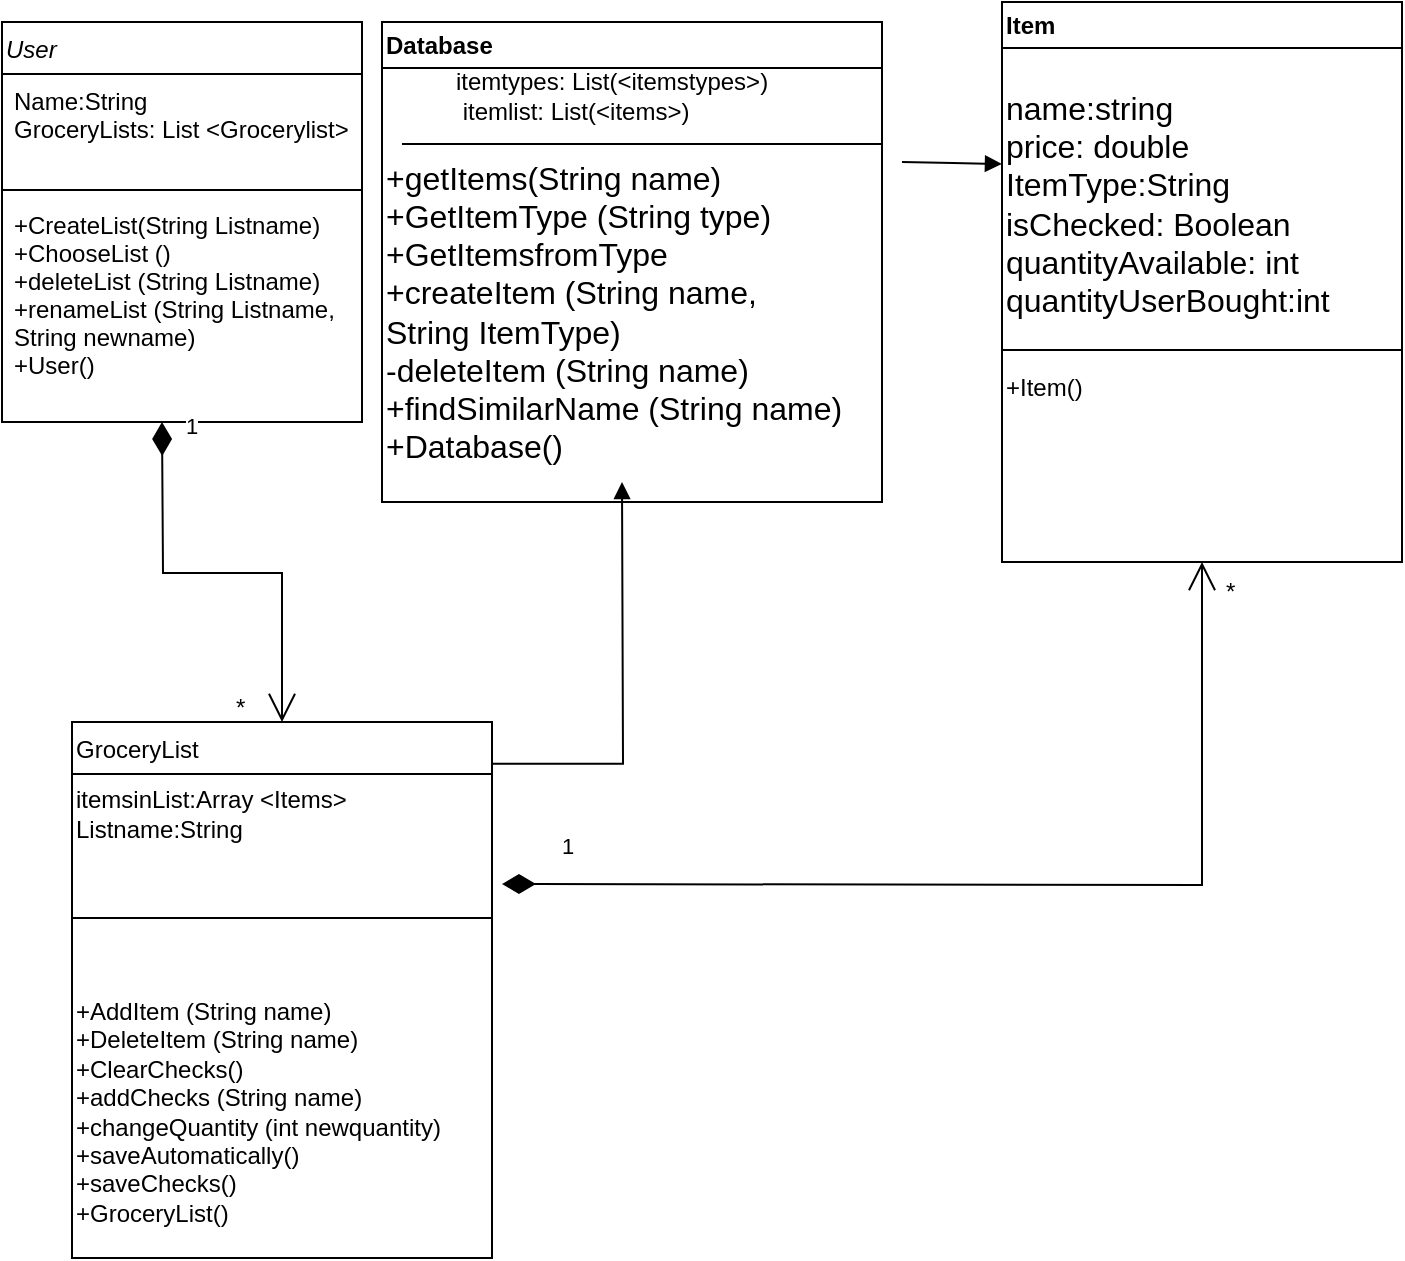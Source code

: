 <mxfile version="24.0.7" type="github">
  <diagram id="C5RBs43oDa-KdzZeNtuy" name="Page-1">
    <mxGraphModel dx="1434" dy="710" grid="1" gridSize="10" guides="1" tooltips="1" connect="1" arrows="1" fold="1" page="1" pageScale="1" pageWidth="827" pageHeight="1169" math="0" shadow="0">
      <root>
        <mxCell id="WIyWlLk6GJQsqaUBKTNV-0" />
        <mxCell id="WIyWlLk6GJQsqaUBKTNV-1" parent="WIyWlLk6GJQsqaUBKTNV-0" />
        <mxCell id="zkfFHV4jXpPFQw0GAbJ--0" value="User" style="swimlane;fontStyle=2;align=left;verticalAlign=top;childLayout=stackLayout;horizontal=1;startSize=26;horizontalStack=0;resizeParent=1;resizeLast=0;collapsible=1;marginBottom=0;rounded=0;shadow=0;strokeWidth=1;" parent="WIyWlLk6GJQsqaUBKTNV-1" vertex="1">
          <mxGeometry x="30" y="20" width="180" height="200" as="geometry">
            <mxRectangle x="230" y="140" width="160" height="26" as="alternateBounds" />
          </mxGeometry>
        </mxCell>
        <mxCell id="zkfFHV4jXpPFQw0GAbJ--1" value="Name:String&#xa;GroceryLists: List &lt;Grocerylist&gt;&#xa;" style="text;align=left;verticalAlign=top;spacingLeft=4;spacingRight=4;overflow=hidden;rotatable=0;points=[[0,0.5],[1,0.5]];portConstraint=eastwest;" parent="zkfFHV4jXpPFQw0GAbJ--0" vertex="1">
          <mxGeometry y="26" width="180" height="54" as="geometry" />
        </mxCell>
        <mxCell id="zkfFHV4jXpPFQw0GAbJ--4" value="" style="line;html=1;strokeWidth=1;align=left;verticalAlign=middle;spacingTop=-1;spacingLeft=3;spacingRight=3;rotatable=0;labelPosition=right;points=[];portConstraint=eastwest;" parent="zkfFHV4jXpPFQw0GAbJ--0" vertex="1">
          <mxGeometry y="80" width="180" height="8" as="geometry" />
        </mxCell>
        <mxCell id="zkfFHV4jXpPFQw0GAbJ--5" value="+CreateList(String Listname)&#xa;+ChooseList ()&#xa;+deleteList (String Listname)&#xa;+renameList (String Listname, &#xa;String newname)&#xa;+User()&#xa;&#xa;" style="text;align=left;verticalAlign=top;spacingLeft=4;spacingRight=4;overflow=hidden;rotatable=0;points=[[0,0.5],[1,0.5]];portConstraint=eastwest;" parent="zkfFHV4jXpPFQw0GAbJ--0" vertex="1">
          <mxGeometry y="88" width="180" height="90" as="geometry" />
        </mxCell>
        <mxCell id="zkfFHV4jXpPFQw0GAbJ--6" value="GroceryList" style="swimlane;fontStyle=0;align=left;verticalAlign=top;childLayout=stackLayout;horizontal=1;startSize=26;horizontalStack=0;resizeParent=1;resizeLast=0;collapsible=1;marginBottom=0;rounded=0;shadow=0;strokeWidth=1;" parent="WIyWlLk6GJQsqaUBKTNV-1" vertex="1">
          <mxGeometry x="65" y="370" width="210" height="268" as="geometry">
            <mxRectangle x="130" y="380" width="160" height="26" as="alternateBounds" />
          </mxGeometry>
        </mxCell>
        <mxCell id="KqvdPYd-VeL80EHpLl_S-10" value="itemsinList:Array &amp;lt;Items&amp;gt;&lt;div&gt;Listname:String&lt;/div&gt;" style="text;html=1;align=left;verticalAlign=middle;resizable=0;points=[];autosize=1;strokeColor=none;fillColor=none;" parent="zkfFHV4jXpPFQw0GAbJ--6" vertex="1">
          <mxGeometry y="26" width="210" height="40" as="geometry" />
        </mxCell>
        <mxCell id="KqvdPYd-VeL80EHpLl_S-11" value="" style="line;html=1;strokeWidth=1;align=left;verticalAlign=middle;spacingTop=-1;spacingLeft=3;spacingRight=3;rotatable=0;labelPosition=right;points=[];portConstraint=eastwest;" parent="zkfFHV4jXpPFQw0GAbJ--6" vertex="1">
          <mxGeometry y="66" width="210" height="64" as="geometry" />
        </mxCell>
        <mxCell id="KqvdPYd-VeL80EHpLl_S-12" value="+AddItem (String name)&lt;div&gt;+DeleteItem (String name)&lt;/div&gt;&lt;div&gt;+ClearChecks()&lt;/div&gt;&lt;div&gt;+addChecks (String name)&lt;/div&gt;&lt;div&gt;+changeQuantity (int newquantity)&lt;/div&gt;&lt;div&gt;+saveAutomatically()&lt;/div&gt;&lt;div&gt;+saveChecks()&lt;/div&gt;&lt;div&gt;+GroceryList()&lt;/div&gt;" style="text;html=1;align=left;verticalAlign=middle;resizable=0;points=[];autosize=1;strokeColor=none;fillColor=none;" parent="zkfFHV4jXpPFQw0GAbJ--6" vertex="1">
          <mxGeometry y="130" width="210" height="130" as="geometry" />
        </mxCell>
        <mxCell id="KqvdPYd-VeL80EHpLl_S-2" value="Database" style="swimlane;whiteSpace=wrap;html=1;align=left;" parent="WIyWlLk6GJQsqaUBKTNV-1" vertex="1">
          <mxGeometry x="220" y="20" width="250" height="240" as="geometry" />
        </mxCell>
        <mxCell id="KqvdPYd-VeL80EHpLl_S-4" value="+getItems(String name)&lt;div style=&quot;font-size: 16px;&quot;&gt;+GetItemType (String type)&lt;/div&gt;&lt;div style=&quot;font-size: 16px;&quot;&gt;+GetItemsfromType&lt;/div&gt;&lt;div style=&quot;font-size: 16px;&quot;&gt;+createItem (String name,&amp;nbsp;&lt;/div&gt;&lt;div style=&quot;font-size: 16px;&quot;&gt;String ItemType)&lt;/div&gt;&lt;div style=&quot;font-size: 16px;&quot;&gt;-deleteItem (String name)&lt;/div&gt;&lt;div style=&quot;font-size: 16px;&quot;&gt;+findSimilarName (String name)&lt;/div&gt;&lt;div style=&quot;font-size: 16px;&quot;&gt;+Database()&lt;/div&gt;" style="text;html=1;align=left;verticalAlign=middle;resizable=0;points=[];autosize=1;strokeColor=none;fillColor=none;fontSize=16;" parent="KqvdPYd-VeL80EHpLl_S-2" vertex="1">
          <mxGeometry y="60" width="250" height="170" as="geometry" />
        </mxCell>
        <mxCell id="KqvdPYd-VeL80EHpLl_S-3" value="&lt;span style=&quot;white-space: pre;&quot;&gt;&#x9;&lt;/span&gt;&lt;div&gt;itemtypes:&amp;nbsp;&lt;span style=&quot;background-color: initial;&quot;&gt;List(&amp;lt;itemstypes&amp;gt;)&lt;/span&gt;&lt;span style=&quot;background-color: initial;&quot;&gt;&amp;nbsp;&lt;/span&gt;&lt;/div&gt;&lt;div&gt;&amp;nbsp;itemlist:&amp;nbsp;&lt;span style=&quot;background-color: initial;&quot;&gt;List(&amp;lt;items&amp;gt;)&lt;/span&gt;&lt;/div&gt;" style="text;html=1;align=left;verticalAlign=middle;resizable=0;points=[];autosize=1;strokeColor=none;fillColor=none;" parent="KqvdPYd-VeL80EHpLl_S-2" vertex="1">
          <mxGeometry x="35" width="180" height="60" as="geometry" />
        </mxCell>
        <mxCell id="KqvdPYd-VeL80EHpLl_S-0" value="" style="line;html=1;strokeWidth=1;align=left;verticalAlign=middle;spacingTop=-1;spacingLeft=3;spacingRight=3;rotatable=0;labelPosition=right;points=[];portConstraint=eastwest;" parent="KqvdPYd-VeL80EHpLl_S-2" vertex="1">
          <mxGeometry x="10" y="52" width="240" height="18" as="geometry" />
        </mxCell>
        <mxCell id="KqvdPYd-VeL80EHpLl_S-5" value="Item" style="swimlane;whiteSpace=wrap;html=1;align=left;" parent="WIyWlLk6GJQsqaUBKTNV-1" vertex="1">
          <mxGeometry x="530" y="10" width="200" height="280" as="geometry" />
        </mxCell>
        <mxCell id="KqvdPYd-VeL80EHpLl_S-6" value="name:string&lt;div&gt;price: double&lt;/div&gt;&lt;div&gt;ItemType:String&lt;/div&gt;&lt;div&gt;isChecked: Boolean&lt;/div&gt;&lt;div&gt;quantityAvailable: int&lt;/div&gt;&lt;div&gt;quantityUserBought:int&lt;/div&gt;" style="text;html=1;align=left;verticalAlign=middle;resizable=0;points=[];autosize=1;strokeColor=none;fillColor=none;fontSize=16;" parent="KqvdPYd-VeL80EHpLl_S-5" vertex="1">
          <mxGeometry y="36" width="190" height="130" as="geometry" />
        </mxCell>
        <mxCell id="zkfFHV4jXpPFQw0GAbJ--9" value="" style="line;html=1;strokeWidth=1;align=left;verticalAlign=middle;spacingTop=-1;spacingLeft=3;spacingRight=3;rotatable=0;labelPosition=right;points=[];portConstraint=eastwest;" parent="KqvdPYd-VeL80EHpLl_S-5" vertex="1">
          <mxGeometry y="170" width="200" height="8" as="geometry" />
        </mxCell>
        <mxCell id="KqvdPYd-VeL80EHpLl_S-34" value="+Item()" style="text;html=1;align=left;verticalAlign=middle;resizable=0;points=[];autosize=1;strokeColor=none;fillColor=none;" parent="KqvdPYd-VeL80EHpLl_S-5" vertex="1">
          <mxGeometry y="178" width="60" height="30" as="geometry" />
        </mxCell>
        <mxCell id="KqvdPYd-VeL80EHpLl_S-23" value="1" style="endArrow=open;html=1;endSize=12;startArrow=diamondThin;startSize=14;startFill=1;edgeStyle=orthogonalEdgeStyle;align=left;verticalAlign=bottom;rounded=0;entryX=0.5;entryY=0;entryDx=0;entryDy=0;" parent="WIyWlLk6GJQsqaUBKTNV-1" target="zkfFHV4jXpPFQw0GAbJ--6" edge="1">
          <mxGeometry x="-0.891" y="10" relative="1" as="geometry">
            <mxPoint x="110" y="220" as="sourcePoint" />
            <mxPoint x="200" y="290" as="targetPoint" />
            <mxPoint as="offset" />
          </mxGeometry>
        </mxCell>
        <mxCell id="KqvdPYd-VeL80EHpLl_S-24" value="*" style="text;html=1;align=left;verticalAlign=middle;resizable=0;points=[];autosize=1;strokeColor=none;fillColor=none;" parent="WIyWlLk6GJQsqaUBKTNV-1" vertex="1">
          <mxGeometry x="145" y="348" width="30" height="30" as="geometry" />
        </mxCell>
        <mxCell id="KqvdPYd-VeL80EHpLl_S-25" value="1" style="endArrow=open;html=1;endSize=12;startArrow=diamondThin;startSize=14;startFill=1;edgeStyle=orthogonalEdgeStyle;align=left;verticalAlign=bottom;rounded=0;entryX=0.5;entryY=1;entryDx=0;entryDy=0;" parent="WIyWlLk6GJQsqaUBKTNV-1" target="KqvdPYd-VeL80EHpLl_S-5" edge="1">
          <mxGeometry x="-0.891" y="10" relative="1" as="geometry">
            <mxPoint x="280" y="451" as="sourcePoint" />
            <mxPoint x="640" y="450" as="targetPoint" />
            <mxPoint as="offset" />
          </mxGeometry>
        </mxCell>
        <mxCell id="KqvdPYd-VeL80EHpLl_S-26" value="*" style="text;html=1;align=left;verticalAlign=middle;resizable=0;points=[];autosize=1;strokeColor=none;fillColor=none;" parent="WIyWlLk6GJQsqaUBKTNV-1" vertex="1">
          <mxGeometry x="640" y="290" width="30" height="30" as="geometry" />
        </mxCell>
        <mxCell id="KqvdPYd-VeL80EHpLl_S-30" value="" style="endArrow=block;endFill=1;html=1;edgeStyle=orthogonalEdgeStyle;align=left;verticalAlign=top;rounded=0;exitX=1;exitY=0.078;exitDx=0;exitDy=0;exitPerimeter=0;" parent="WIyWlLk6GJQsqaUBKTNV-1" source="zkfFHV4jXpPFQw0GAbJ--6" edge="1">
          <mxGeometry x="-1" relative="1" as="geometry">
            <mxPoint x="250" y="340" as="sourcePoint" />
            <mxPoint x="340" y="250" as="targetPoint" />
          </mxGeometry>
        </mxCell>
        <mxCell id="KqvdPYd-VeL80EHpLl_S-32" value="" style="endArrow=block;endFill=1;html=1;edgeStyle=orthogonalEdgeStyle;align=left;verticalAlign=top;rounded=0;entryX=0;entryY=0.346;entryDx=0;entryDy=0;entryPerimeter=0;" parent="WIyWlLk6GJQsqaUBKTNV-1" target="KqvdPYd-VeL80EHpLl_S-6" edge="1">
          <mxGeometry x="-1" relative="1" as="geometry">
            <mxPoint x="480" y="90" as="sourcePoint" />
            <mxPoint x="520" y="90" as="targetPoint" />
          </mxGeometry>
        </mxCell>
      </root>
    </mxGraphModel>
  </diagram>
</mxfile>
